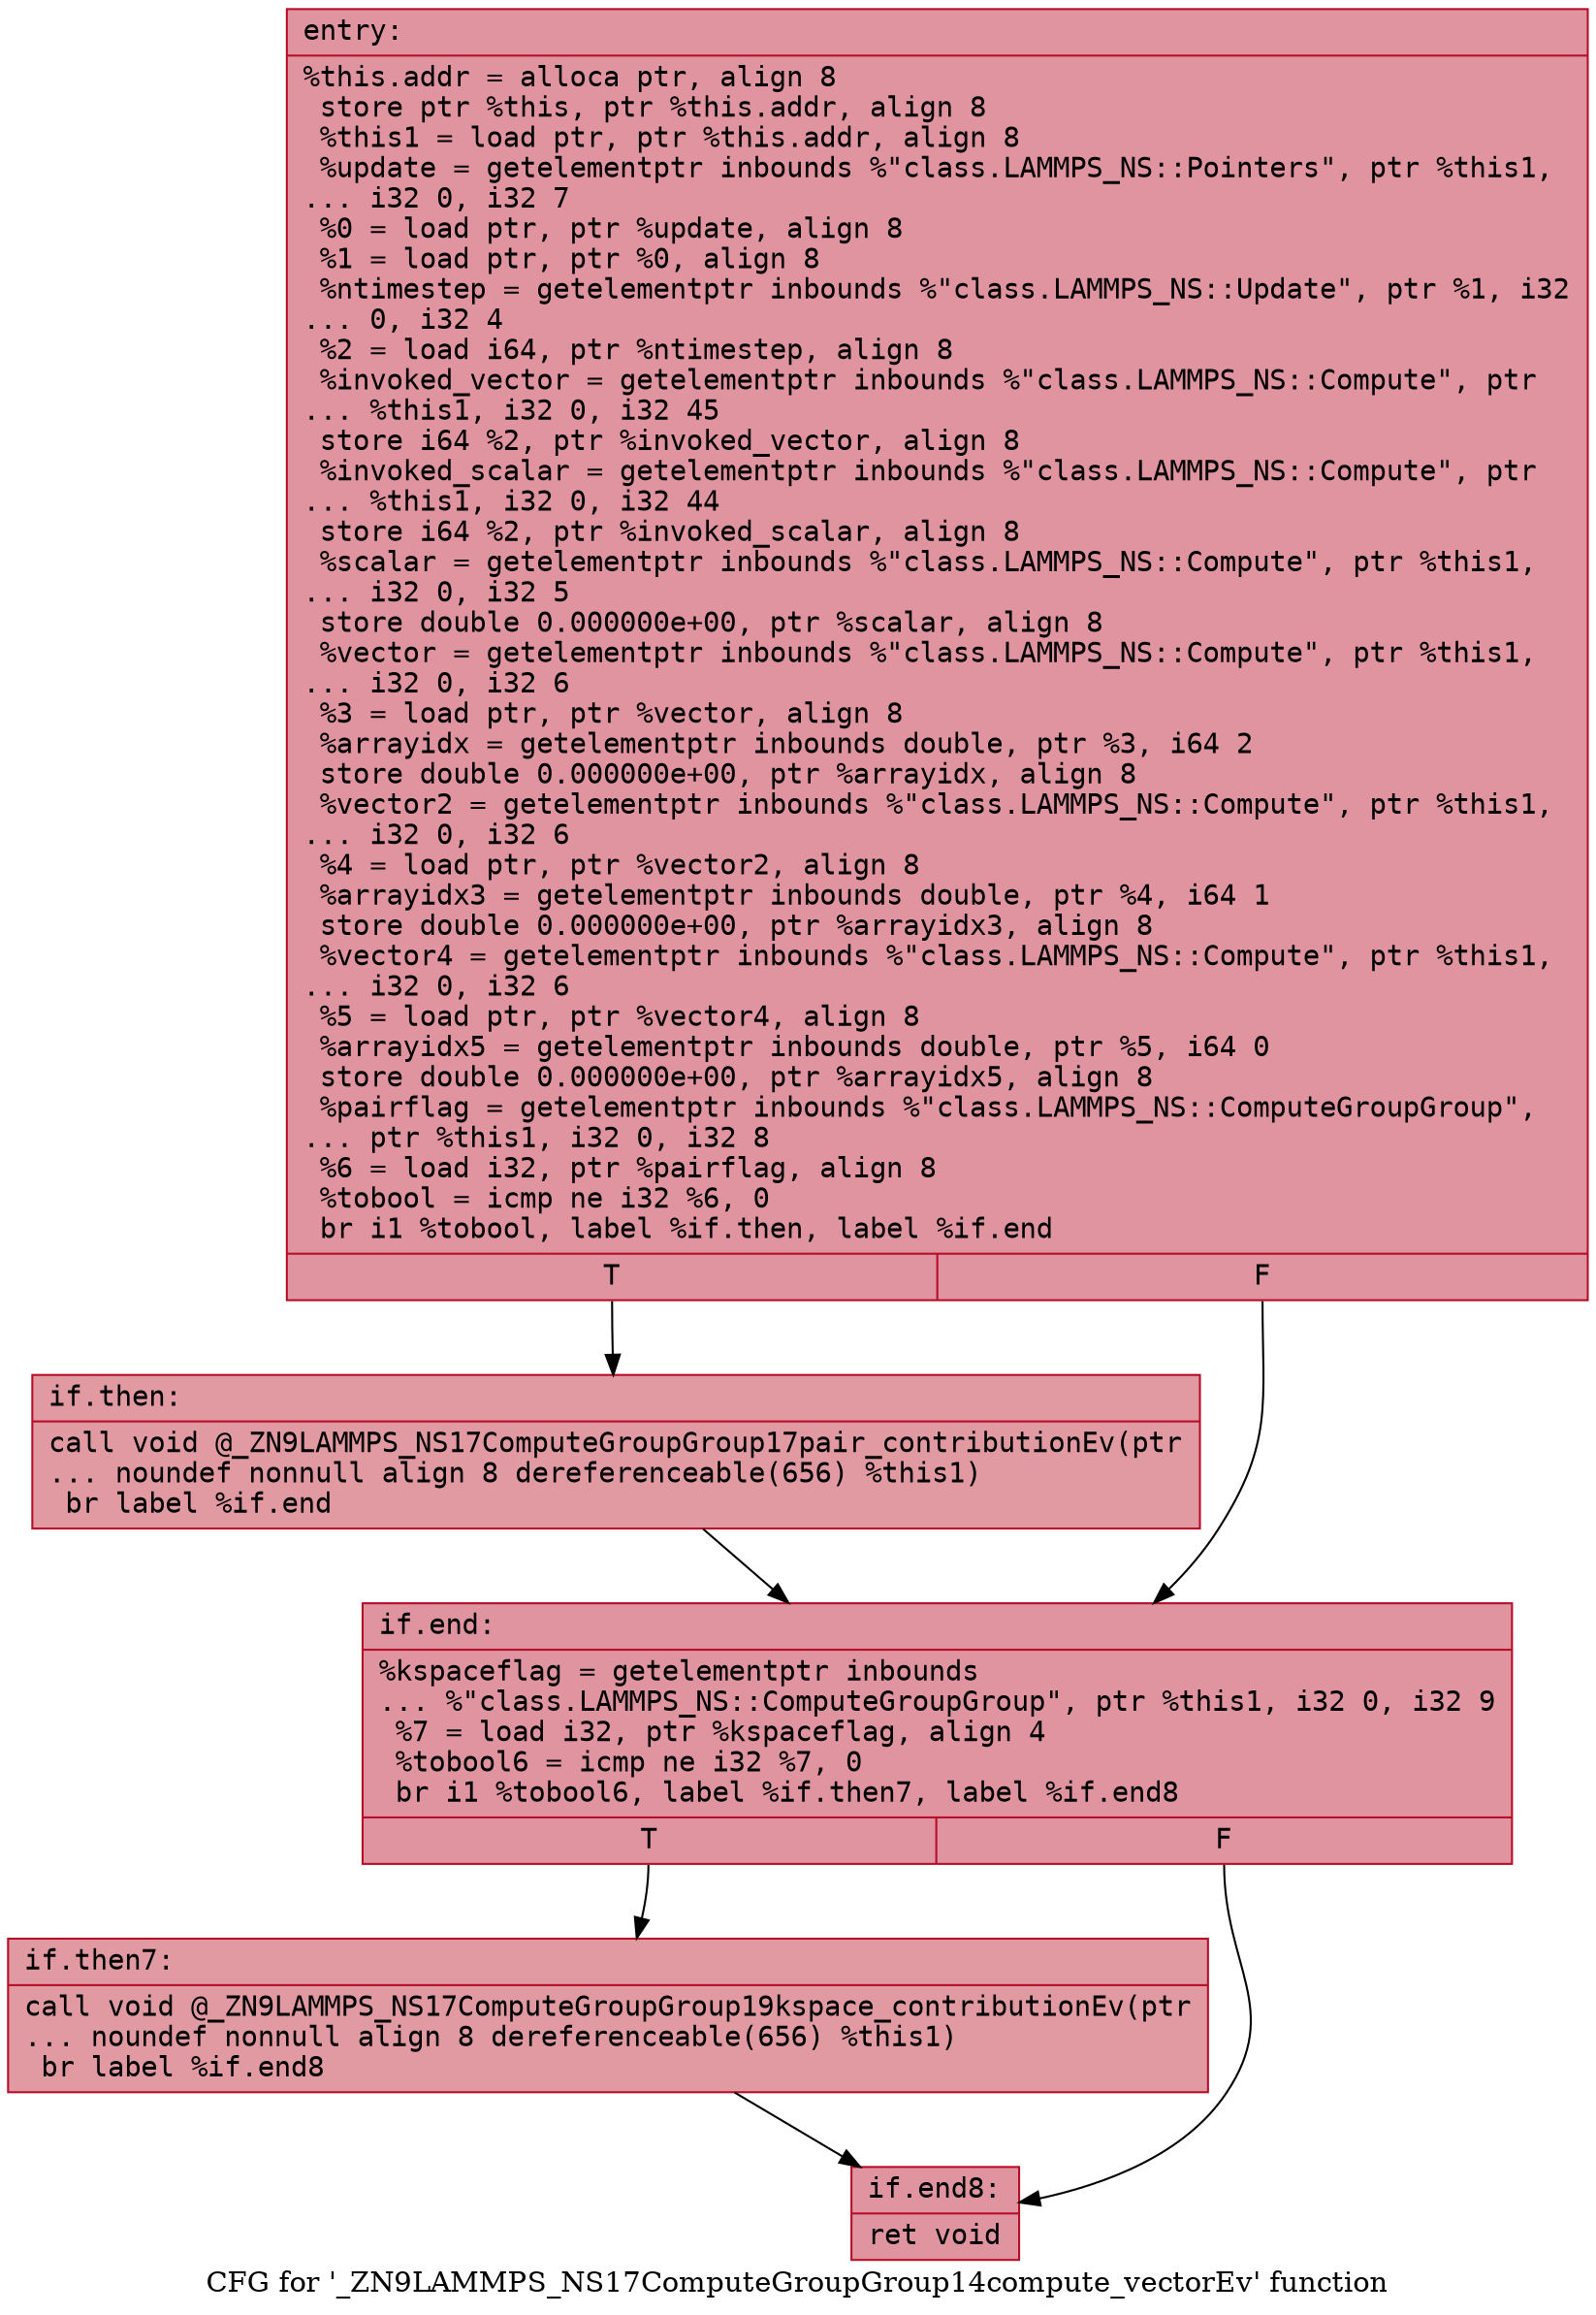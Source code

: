digraph "CFG for '_ZN9LAMMPS_NS17ComputeGroupGroup14compute_vectorEv' function" {
	label="CFG for '_ZN9LAMMPS_NS17ComputeGroupGroup14compute_vectorEv' function";

	Node0x555a146bb810 [shape=record,color="#b70d28ff", style=filled, fillcolor="#b70d2870" fontname="Courier",label="{entry:\l|  %this.addr = alloca ptr, align 8\l  store ptr %this, ptr %this.addr, align 8\l  %this1 = load ptr, ptr %this.addr, align 8\l  %update = getelementptr inbounds %\"class.LAMMPS_NS::Pointers\", ptr %this1,\l... i32 0, i32 7\l  %0 = load ptr, ptr %update, align 8\l  %1 = load ptr, ptr %0, align 8\l  %ntimestep = getelementptr inbounds %\"class.LAMMPS_NS::Update\", ptr %1, i32\l... 0, i32 4\l  %2 = load i64, ptr %ntimestep, align 8\l  %invoked_vector = getelementptr inbounds %\"class.LAMMPS_NS::Compute\", ptr\l... %this1, i32 0, i32 45\l  store i64 %2, ptr %invoked_vector, align 8\l  %invoked_scalar = getelementptr inbounds %\"class.LAMMPS_NS::Compute\", ptr\l... %this1, i32 0, i32 44\l  store i64 %2, ptr %invoked_scalar, align 8\l  %scalar = getelementptr inbounds %\"class.LAMMPS_NS::Compute\", ptr %this1,\l... i32 0, i32 5\l  store double 0.000000e+00, ptr %scalar, align 8\l  %vector = getelementptr inbounds %\"class.LAMMPS_NS::Compute\", ptr %this1,\l... i32 0, i32 6\l  %3 = load ptr, ptr %vector, align 8\l  %arrayidx = getelementptr inbounds double, ptr %3, i64 2\l  store double 0.000000e+00, ptr %arrayidx, align 8\l  %vector2 = getelementptr inbounds %\"class.LAMMPS_NS::Compute\", ptr %this1,\l... i32 0, i32 6\l  %4 = load ptr, ptr %vector2, align 8\l  %arrayidx3 = getelementptr inbounds double, ptr %4, i64 1\l  store double 0.000000e+00, ptr %arrayidx3, align 8\l  %vector4 = getelementptr inbounds %\"class.LAMMPS_NS::Compute\", ptr %this1,\l... i32 0, i32 6\l  %5 = load ptr, ptr %vector4, align 8\l  %arrayidx5 = getelementptr inbounds double, ptr %5, i64 0\l  store double 0.000000e+00, ptr %arrayidx5, align 8\l  %pairflag = getelementptr inbounds %\"class.LAMMPS_NS::ComputeGroupGroup\",\l... ptr %this1, i32 0, i32 8\l  %6 = load i32, ptr %pairflag, align 8\l  %tobool = icmp ne i32 %6, 0\l  br i1 %tobool, label %if.then, label %if.end\l|{<s0>T|<s1>F}}"];
	Node0x555a146bb810:s0 -> Node0x555a146bdf60[tooltip="entry -> if.then\nProbability 62.50%" ];
	Node0x555a146bb810:s1 -> Node0x555a146bdfd0[tooltip="entry -> if.end\nProbability 37.50%" ];
	Node0x555a146bdf60 [shape=record,color="#b70d28ff", style=filled, fillcolor="#bb1b2c70" fontname="Courier",label="{if.then:\l|  call void @_ZN9LAMMPS_NS17ComputeGroupGroup17pair_contributionEv(ptr\l... noundef nonnull align 8 dereferenceable(656) %this1)\l  br label %if.end\l}"];
	Node0x555a146bdf60 -> Node0x555a146bdfd0[tooltip="if.then -> if.end\nProbability 100.00%" ];
	Node0x555a146bdfd0 [shape=record,color="#b70d28ff", style=filled, fillcolor="#b70d2870" fontname="Courier",label="{if.end:\l|  %kspaceflag = getelementptr inbounds\l... %\"class.LAMMPS_NS::ComputeGroupGroup\", ptr %this1, i32 0, i32 9\l  %7 = load i32, ptr %kspaceflag, align 4\l  %tobool6 = icmp ne i32 %7, 0\l  br i1 %tobool6, label %if.then7, label %if.end8\l|{<s0>T|<s1>F}}"];
	Node0x555a146bdfd0:s0 -> Node0x555a146be470[tooltip="if.end -> if.then7\nProbability 62.50%" ];
	Node0x555a146bdfd0:s1 -> Node0x555a146be4f0[tooltip="if.end -> if.end8\nProbability 37.50%" ];
	Node0x555a146be470 [shape=record,color="#b70d28ff", style=filled, fillcolor="#bb1b2c70" fontname="Courier",label="{if.then7:\l|  call void @_ZN9LAMMPS_NS17ComputeGroupGroup19kspace_contributionEv(ptr\l... noundef nonnull align 8 dereferenceable(656) %this1)\l  br label %if.end8\l}"];
	Node0x555a146be470 -> Node0x555a146be4f0[tooltip="if.then7 -> if.end8\nProbability 100.00%" ];
	Node0x555a146be4f0 [shape=record,color="#b70d28ff", style=filled, fillcolor="#b70d2870" fontname="Courier",label="{if.end8:\l|  ret void\l}"];
}
